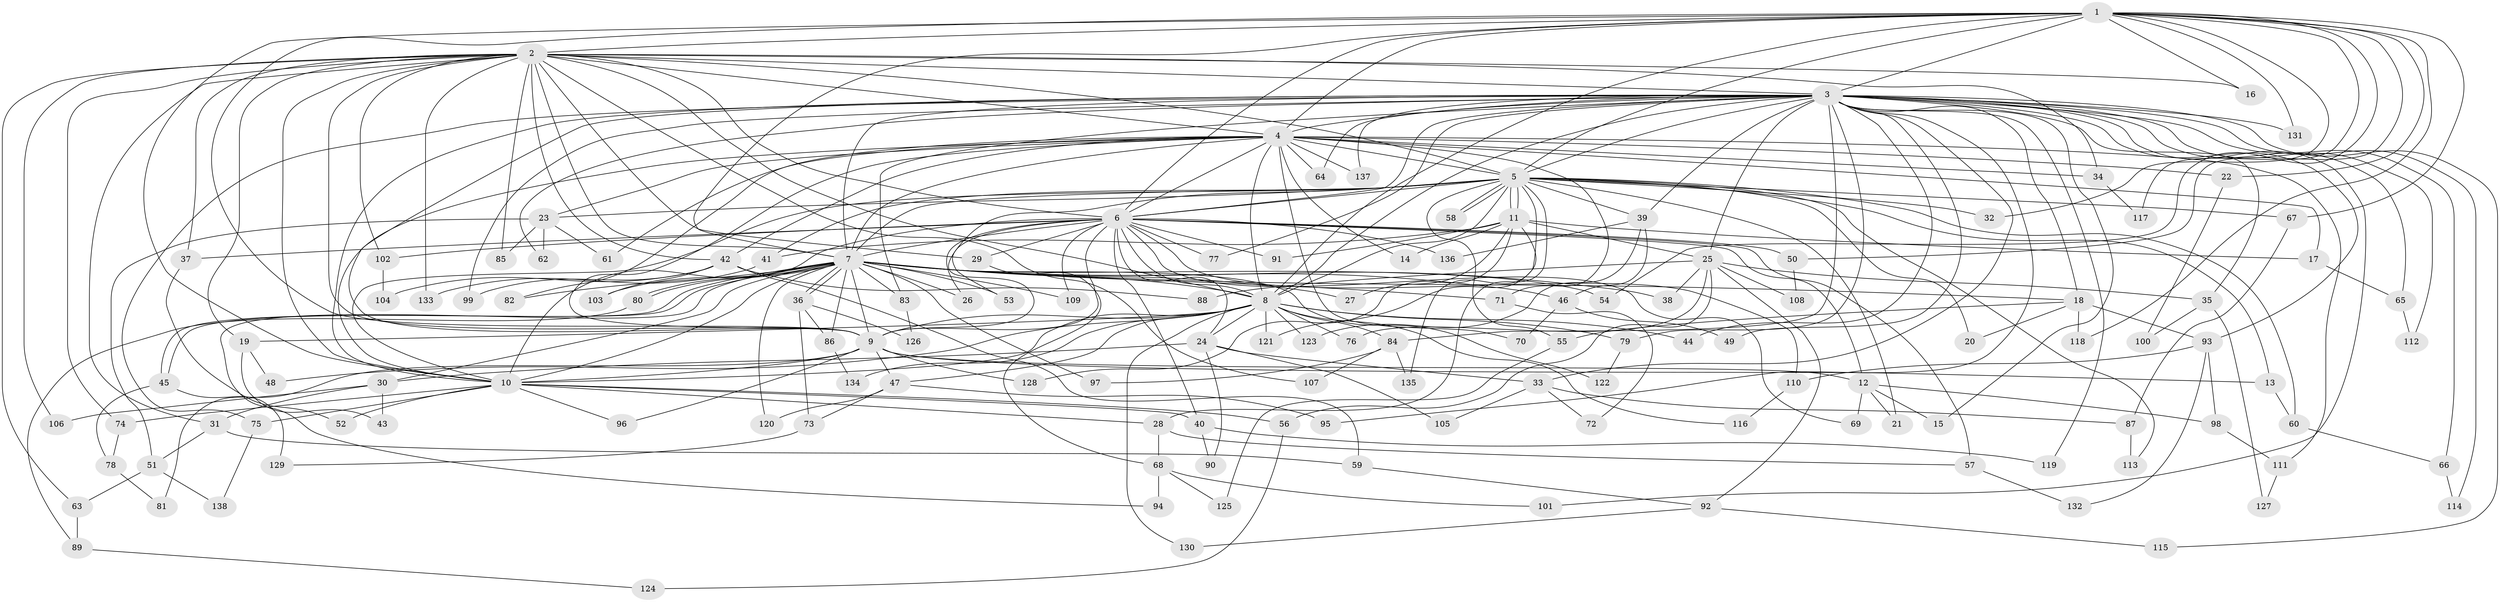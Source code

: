 // Generated by graph-tools (version 1.1) at 2025/14/03/09/25 04:14:10]
// undirected, 138 vertices, 301 edges
graph export_dot {
graph [start="1"]
  node [color=gray90,style=filled];
  1;
  2;
  3;
  4;
  5;
  6;
  7;
  8;
  9;
  10;
  11;
  12;
  13;
  14;
  15;
  16;
  17;
  18;
  19;
  20;
  21;
  22;
  23;
  24;
  25;
  26;
  27;
  28;
  29;
  30;
  31;
  32;
  33;
  34;
  35;
  36;
  37;
  38;
  39;
  40;
  41;
  42;
  43;
  44;
  45;
  46;
  47;
  48;
  49;
  50;
  51;
  52;
  53;
  54;
  55;
  56;
  57;
  58;
  59;
  60;
  61;
  62;
  63;
  64;
  65;
  66;
  67;
  68;
  69;
  70;
  71;
  72;
  73;
  74;
  75;
  76;
  77;
  78;
  79;
  80;
  81;
  82;
  83;
  84;
  85;
  86;
  87;
  88;
  89;
  90;
  91;
  92;
  93;
  94;
  95;
  96;
  97;
  98;
  99;
  100;
  101;
  102;
  103;
  104;
  105;
  106;
  107;
  108;
  109;
  110;
  111;
  112;
  113;
  114;
  115;
  116;
  117;
  118;
  119;
  120;
  121;
  122;
  123;
  124;
  125;
  126;
  127;
  128;
  129;
  130;
  131;
  132;
  133;
  134;
  135;
  136;
  137;
  138;
  1 -- 2;
  1 -- 3;
  1 -- 4;
  1 -- 5;
  1 -- 6;
  1 -- 7;
  1 -- 8;
  1 -- 9;
  1 -- 10;
  1 -- 16;
  1 -- 22;
  1 -- 32;
  1 -- 50;
  1 -- 54;
  1 -- 67;
  1 -- 117;
  1 -- 118;
  1 -- 131;
  2 -- 3;
  2 -- 4;
  2 -- 5;
  2 -- 6;
  2 -- 7;
  2 -- 8;
  2 -- 9;
  2 -- 10;
  2 -- 16;
  2 -- 19;
  2 -- 29;
  2 -- 31;
  2 -- 34;
  2 -- 37;
  2 -- 42;
  2 -- 63;
  2 -- 74;
  2 -- 85;
  2 -- 102;
  2 -- 106;
  2 -- 107;
  2 -- 133;
  3 -- 4;
  3 -- 5;
  3 -- 6;
  3 -- 7;
  3 -- 8;
  3 -- 9;
  3 -- 10;
  3 -- 15;
  3 -- 18;
  3 -- 25;
  3 -- 33;
  3 -- 35;
  3 -- 39;
  3 -- 44;
  3 -- 49;
  3 -- 62;
  3 -- 64;
  3 -- 65;
  3 -- 66;
  3 -- 75;
  3 -- 77;
  3 -- 79;
  3 -- 83;
  3 -- 84;
  3 -- 93;
  3 -- 95;
  3 -- 99;
  3 -- 101;
  3 -- 112;
  3 -- 114;
  3 -- 115;
  3 -- 119;
  3 -- 131;
  3 -- 137;
  4 -- 5;
  4 -- 6;
  4 -- 7;
  4 -- 8;
  4 -- 9;
  4 -- 10;
  4 -- 14;
  4 -- 17;
  4 -- 22;
  4 -- 23;
  4 -- 34;
  4 -- 42;
  4 -- 61;
  4 -- 64;
  4 -- 70;
  4 -- 71;
  4 -- 82;
  4 -- 111;
  4 -- 137;
  5 -- 6;
  5 -- 7;
  5 -- 8;
  5 -- 9;
  5 -- 10;
  5 -- 11;
  5 -- 11;
  5 -- 13;
  5 -- 20;
  5 -- 21;
  5 -- 23;
  5 -- 28;
  5 -- 32;
  5 -- 39;
  5 -- 41;
  5 -- 55;
  5 -- 58;
  5 -- 58;
  5 -- 60;
  5 -- 67;
  5 -- 113;
  5 -- 121;
  6 -- 7;
  6 -- 8;
  6 -- 9;
  6 -- 10;
  6 -- 12;
  6 -- 24;
  6 -- 26;
  6 -- 29;
  6 -- 37;
  6 -- 40;
  6 -- 50;
  6 -- 53;
  6 -- 57;
  6 -- 69;
  6 -- 77;
  6 -- 91;
  6 -- 102;
  6 -- 109;
  6 -- 110;
  6 -- 136;
  7 -- 8;
  7 -- 9;
  7 -- 10;
  7 -- 18;
  7 -- 26;
  7 -- 27;
  7 -- 30;
  7 -- 36;
  7 -- 36;
  7 -- 38;
  7 -- 45;
  7 -- 45;
  7 -- 46;
  7 -- 53;
  7 -- 54;
  7 -- 71;
  7 -- 80;
  7 -- 80;
  7 -- 82;
  7 -- 83;
  7 -- 86;
  7 -- 94;
  7 -- 97;
  7 -- 103;
  7 -- 109;
  7 -- 120;
  7 -- 122;
  8 -- 9;
  8 -- 10;
  8 -- 19;
  8 -- 24;
  8 -- 44;
  8 -- 47;
  8 -- 48;
  8 -- 76;
  8 -- 79;
  8 -- 84;
  8 -- 116;
  8 -- 121;
  8 -- 123;
  8 -- 130;
  8 -- 134;
  9 -- 10;
  9 -- 12;
  9 -- 13;
  9 -- 47;
  9 -- 81;
  9 -- 96;
  9 -- 128;
  10 -- 28;
  10 -- 40;
  10 -- 52;
  10 -- 56;
  10 -- 74;
  10 -- 75;
  10 -- 96;
  11 -- 14;
  11 -- 17;
  11 -- 25;
  11 -- 27;
  11 -- 41;
  11 -- 91;
  11 -- 128;
  11 -- 135;
  12 -- 15;
  12 -- 21;
  12 -- 69;
  12 -- 98;
  13 -- 60;
  17 -- 65;
  18 -- 20;
  18 -- 55;
  18 -- 93;
  18 -- 118;
  19 -- 43;
  19 -- 48;
  22 -- 100;
  23 -- 51;
  23 -- 61;
  23 -- 62;
  23 -- 85;
  24 -- 30;
  24 -- 33;
  24 -- 90;
  24 -- 105;
  25 -- 35;
  25 -- 38;
  25 -- 56;
  25 -- 76;
  25 -- 88;
  25 -- 92;
  25 -- 108;
  28 -- 57;
  28 -- 68;
  29 -- 68;
  30 -- 31;
  30 -- 43;
  30 -- 106;
  31 -- 51;
  31 -- 59;
  33 -- 72;
  33 -- 87;
  33 -- 105;
  34 -- 117;
  35 -- 100;
  35 -- 127;
  36 -- 73;
  36 -- 86;
  36 -- 126;
  37 -- 52;
  39 -- 46;
  39 -- 123;
  39 -- 136;
  40 -- 90;
  40 -- 119;
  41 -- 133;
  42 -- 59;
  42 -- 88;
  42 -- 99;
  42 -- 103;
  42 -- 104;
  45 -- 78;
  45 -- 129;
  46 -- 49;
  46 -- 70;
  47 -- 73;
  47 -- 95;
  47 -- 120;
  50 -- 108;
  51 -- 63;
  51 -- 138;
  55 -- 125;
  56 -- 124;
  57 -- 132;
  59 -- 92;
  60 -- 66;
  63 -- 89;
  65 -- 112;
  66 -- 114;
  67 -- 87;
  68 -- 94;
  68 -- 101;
  68 -- 125;
  71 -- 72;
  73 -- 129;
  74 -- 78;
  75 -- 138;
  78 -- 81;
  79 -- 122;
  80 -- 89;
  83 -- 126;
  84 -- 97;
  84 -- 107;
  84 -- 135;
  86 -- 134;
  87 -- 113;
  89 -- 124;
  92 -- 115;
  92 -- 130;
  93 -- 98;
  93 -- 110;
  93 -- 132;
  98 -- 111;
  102 -- 104;
  110 -- 116;
  111 -- 127;
}
